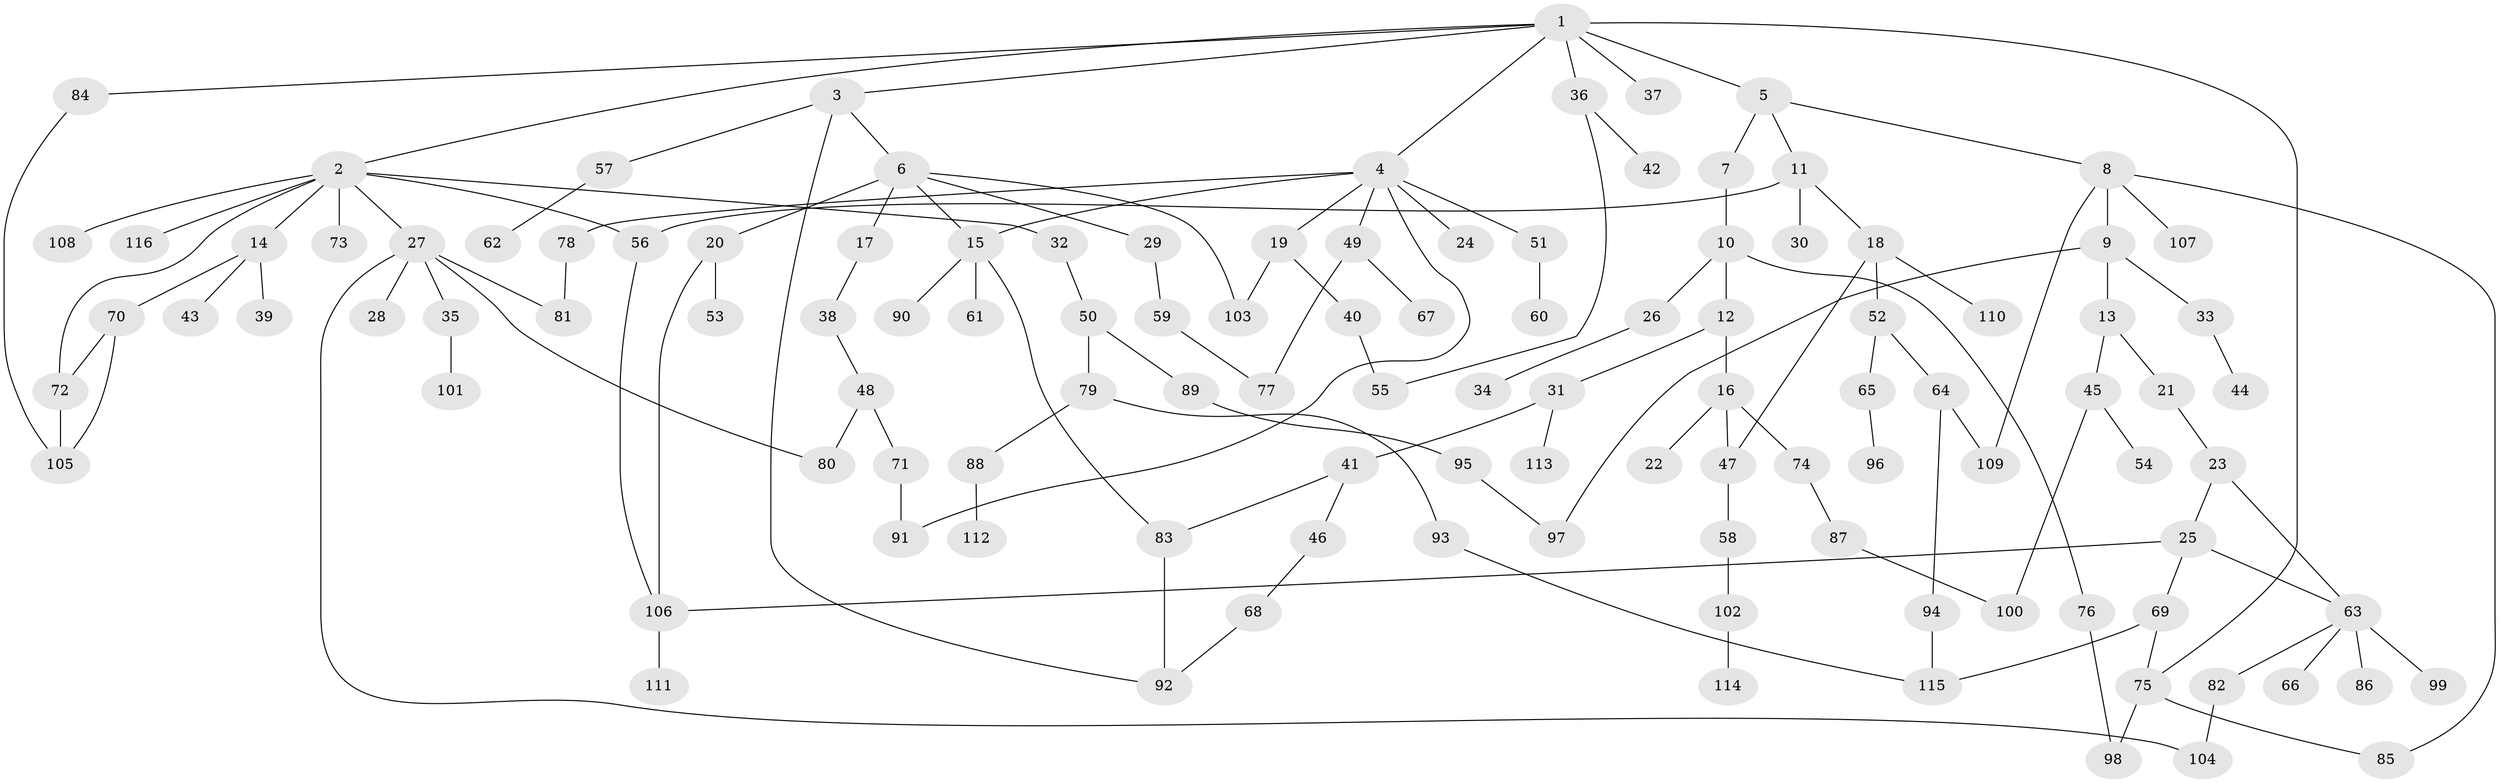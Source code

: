 // Generated by graph-tools (version 1.1) at 2025/25/03/09/25 03:25:25]
// undirected, 116 vertices, 142 edges
graph export_dot {
graph [start="1"]
  node [color=gray90,style=filled];
  1;
  2;
  3;
  4;
  5;
  6;
  7;
  8;
  9;
  10;
  11;
  12;
  13;
  14;
  15;
  16;
  17;
  18;
  19;
  20;
  21;
  22;
  23;
  24;
  25;
  26;
  27;
  28;
  29;
  30;
  31;
  32;
  33;
  34;
  35;
  36;
  37;
  38;
  39;
  40;
  41;
  42;
  43;
  44;
  45;
  46;
  47;
  48;
  49;
  50;
  51;
  52;
  53;
  54;
  55;
  56;
  57;
  58;
  59;
  60;
  61;
  62;
  63;
  64;
  65;
  66;
  67;
  68;
  69;
  70;
  71;
  72;
  73;
  74;
  75;
  76;
  77;
  78;
  79;
  80;
  81;
  82;
  83;
  84;
  85;
  86;
  87;
  88;
  89;
  90;
  91;
  92;
  93;
  94;
  95;
  96;
  97;
  98;
  99;
  100;
  101;
  102;
  103;
  104;
  105;
  106;
  107;
  108;
  109;
  110;
  111;
  112;
  113;
  114;
  115;
  116;
  1 -- 2;
  1 -- 3;
  1 -- 4;
  1 -- 5;
  1 -- 36;
  1 -- 37;
  1 -- 84;
  1 -- 75;
  2 -- 14;
  2 -- 27;
  2 -- 32;
  2 -- 73;
  2 -- 108;
  2 -- 116;
  2 -- 56;
  2 -- 72;
  3 -- 6;
  3 -- 57;
  3 -- 92;
  4 -- 19;
  4 -- 24;
  4 -- 49;
  4 -- 51;
  4 -- 78;
  4 -- 91;
  4 -- 15;
  5 -- 7;
  5 -- 8;
  5 -- 11;
  6 -- 15;
  6 -- 17;
  6 -- 20;
  6 -- 29;
  6 -- 103;
  7 -- 10;
  8 -- 9;
  8 -- 107;
  8 -- 85;
  8 -- 109;
  9 -- 13;
  9 -- 33;
  9 -- 97;
  10 -- 12;
  10 -- 26;
  10 -- 76;
  11 -- 18;
  11 -- 30;
  11 -- 56;
  12 -- 16;
  12 -- 31;
  13 -- 21;
  13 -- 45;
  14 -- 39;
  14 -- 43;
  14 -- 70;
  15 -- 61;
  15 -- 90;
  15 -- 83;
  16 -- 22;
  16 -- 74;
  16 -- 47;
  17 -- 38;
  18 -- 47;
  18 -- 52;
  18 -- 110;
  19 -- 40;
  19 -- 103;
  20 -- 53;
  20 -- 106;
  21 -- 23;
  23 -- 25;
  23 -- 63;
  25 -- 63;
  25 -- 69;
  25 -- 106;
  26 -- 34;
  27 -- 28;
  27 -- 35;
  27 -- 80;
  27 -- 81;
  27 -- 104;
  29 -- 59;
  31 -- 41;
  31 -- 113;
  32 -- 50;
  33 -- 44;
  35 -- 101;
  36 -- 42;
  36 -- 55;
  38 -- 48;
  40 -- 55;
  41 -- 46;
  41 -- 83;
  45 -- 54;
  45 -- 100;
  46 -- 68;
  47 -- 58;
  48 -- 71;
  48 -- 80;
  49 -- 67;
  49 -- 77;
  50 -- 79;
  50 -- 89;
  51 -- 60;
  52 -- 64;
  52 -- 65;
  56 -- 106;
  57 -- 62;
  58 -- 102;
  59 -- 77;
  63 -- 66;
  63 -- 82;
  63 -- 86;
  63 -- 99;
  64 -- 94;
  64 -- 109;
  65 -- 96;
  68 -- 92;
  69 -- 75;
  69 -- 115;
  70 -- 72;
  70 -- 105;
  71 -- 91;
  72 -- 105;
  74 -- 87;
  75 -- 85;
  75 -- 98;
  76 -- 98;
  78 -- 81;
  79 -- 88;
  79 -- 93;
  82 -- 104;
  83 -- 92;
  84 -- 105;
  87 -- 100;
  88 -- 112;
  89 -- 95;
  93 -- 115;
  94 -- 115;
  95 -- 97;
  102 -- 114;
  106 -- 111;
}
